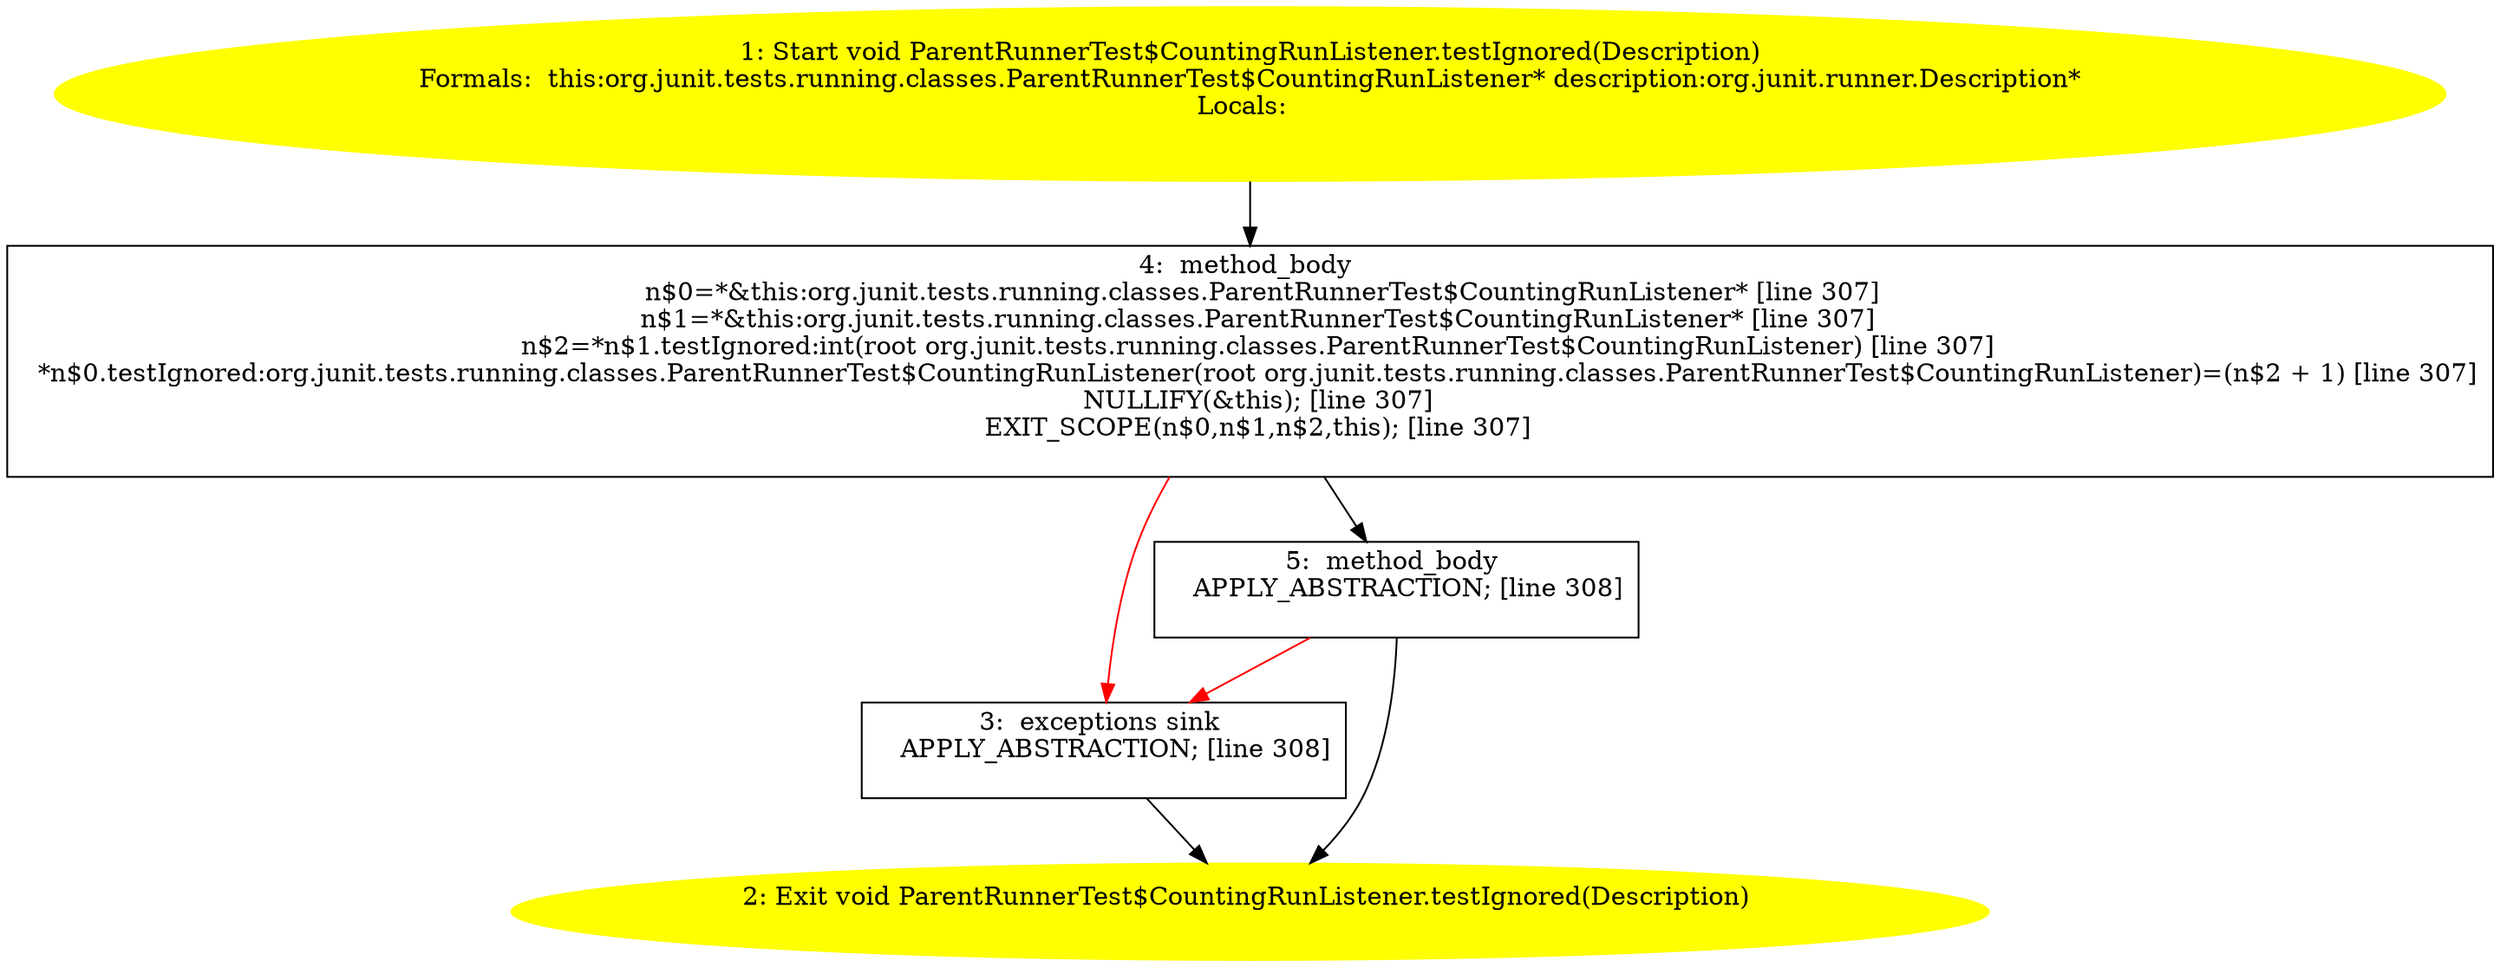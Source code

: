 /* @generated */
digraph cfg {
"org.junit.tests.running.classes.ParentRunnerTest$CountingRunListener.testIgnored(org.junit.runner.De.861f72c7425335462d02cbdcaa1c53b8_1" [label="1: Start void ParentRunnerTest$CountingRunListener.testIgnored(Description)\nFormals:  this:org.junit.tests.running.classes.ParentRunnerTest$CountingRunListener* description:org.junit.runner.Description*\nLocals:  \n  " color=yellow style=filled]
	

	 "org.junit.tests.running.classes.ParentRunnerTest$CountingRunListener.testIgnored(org.junit.runner.De.861f72c7425335462d02cbdcaa1c53b8_1" -> "org.junit.tests.running.classes.ParentRunnerTest$CountingRunListener.testIgnored(org.junit.runner.De.861f72c7425335462d02cbdcaa1c53b8_4" ;
"org.junit.tests.running.classes.ParentRunnerTest$CountingRunListener.testIgnored(org.junit.runner.De.861f72c7425335462d02cbdcaa1c53b8_2" [label="2: Exit void ParentRunnerTest$CountingRunListener.testIgnored(Description) \n  " color=yellow style=filled]
	

"org.junit.tests.running.classes.ParentRunnerTest$CountingRunListener.testIgnored(org.junit.runner.De.861f72c7425335462d02cbdcaa1c53b8_3" [label="3:  exceptions sink \n   APPLY_ABSTRACTION; [line 308]\n " shape="box"]
	

	 "org.junit.tests.running.classes.ParentRunnerTest$CountingRunListener.testIgnored(org.junit.runner.De.861f72c7425335462d02cbdcaa1c53b8_3" -> "org.junit.tests.running.classes.ParentRunnerTest$CountingRunListener.testIgnored(org.junit.runner.De.861f72c7425335462d02cbdcaa1c53b8_2" ;
"org.junit.tests.running.classes.ParentRunnerTest$CountingRunListener.testIgnored(org.junit.runner.De.861f72c7425335462d02cbdcaa1c53b8_4" [label="4:  method_body \n   n$0=*&this:org.junit.tests.running.classes.ParentRunnerTest$CountingRunListener* [line 307]\n  n$1=*&this:org.junit.tests.running.classes.ParentRunnerTest$CountingRunListener* [line 307]\n  n$2=*n$1.testIgnored:int(root org.junit.tests.running.classes.ParentRunnerTest$CountingRunListener) [line 307]\n  *n$0.testIgnored:org.junit.tests.running.classes.ParentRunnerTest$CountingRunListener(root org.junit.tests.running.classes.ParentRunnerTest$CountingRunListener)=(n$2 + 1) [line 307]\n  NULLIFY(&this); [line 307]\n  EXIT_SCOPE(n$0,n$1,n$2,this); [line 307]\n " shape="box"]
	

	 "org.junit.tests.running.classes.ParentRunnerTest$CountingRunListener.testIgnored(org.junit.runner.De.861f72c7425335462d02cbdcaa1c53b8_4" -> "org.junit.tests.running.classes.ParentRunnerTest$CountingRunListener.testIgnored(org.junit.runner.De.861f72c7425335462d02cbdcaa1c53b8_5" ;
	 "org.junit.tests.running.classes.ParentRunnerTest$CountingRunListener.testIgnored(org.junit.runner.De.861f72c7425335462d02cbdcaa1c53b8_4" -> "org.junit.tests.running.classes.ParentRunnerTest$CountingRunListener.testIgnored(org.junit.runner.De.861f72c7425335462d02cbdcaa1c53b8_3" [color="red" ];
"org.junit.tests.running.classes.ParentRunnerTest$CountingRunListener.testIgnored(org.junit.runner.De.861f72c7425335462d02cbdcaa1c53b8_5" [label="5:  method_body \n   APPLY_ABSTRACTION; [line 308]\n " shape="box"]
	

	 "org.junit.tests.running.classes.ParentRunnerTest$CountingRunListener.testIgnored(org.junit.runner.De.861f72c7425335462d02cbdcaa1c53b8_5" -> "org.junit.tests.running.classes.ParentRunnerTest$CountingRunListener.testIgnored(org.junit.runner.De.861f72c7425335462d02cbdcaa1c53b8_2" ;
	 "org.junit.tests.running.classes.ParentRunnerTest$CountingRunListener.testIgnored(org.junit.runner.De.861f72c7425335462d02cbdcaa1c53b8_5" -> "org.junit.tests.running.classes.ParentRunnerTest$CountingRunListener.testIgnored(org.junit.runner.De.861f72c7425335462d02cbdcaa1c53b8_3" [color="red" ];
}
